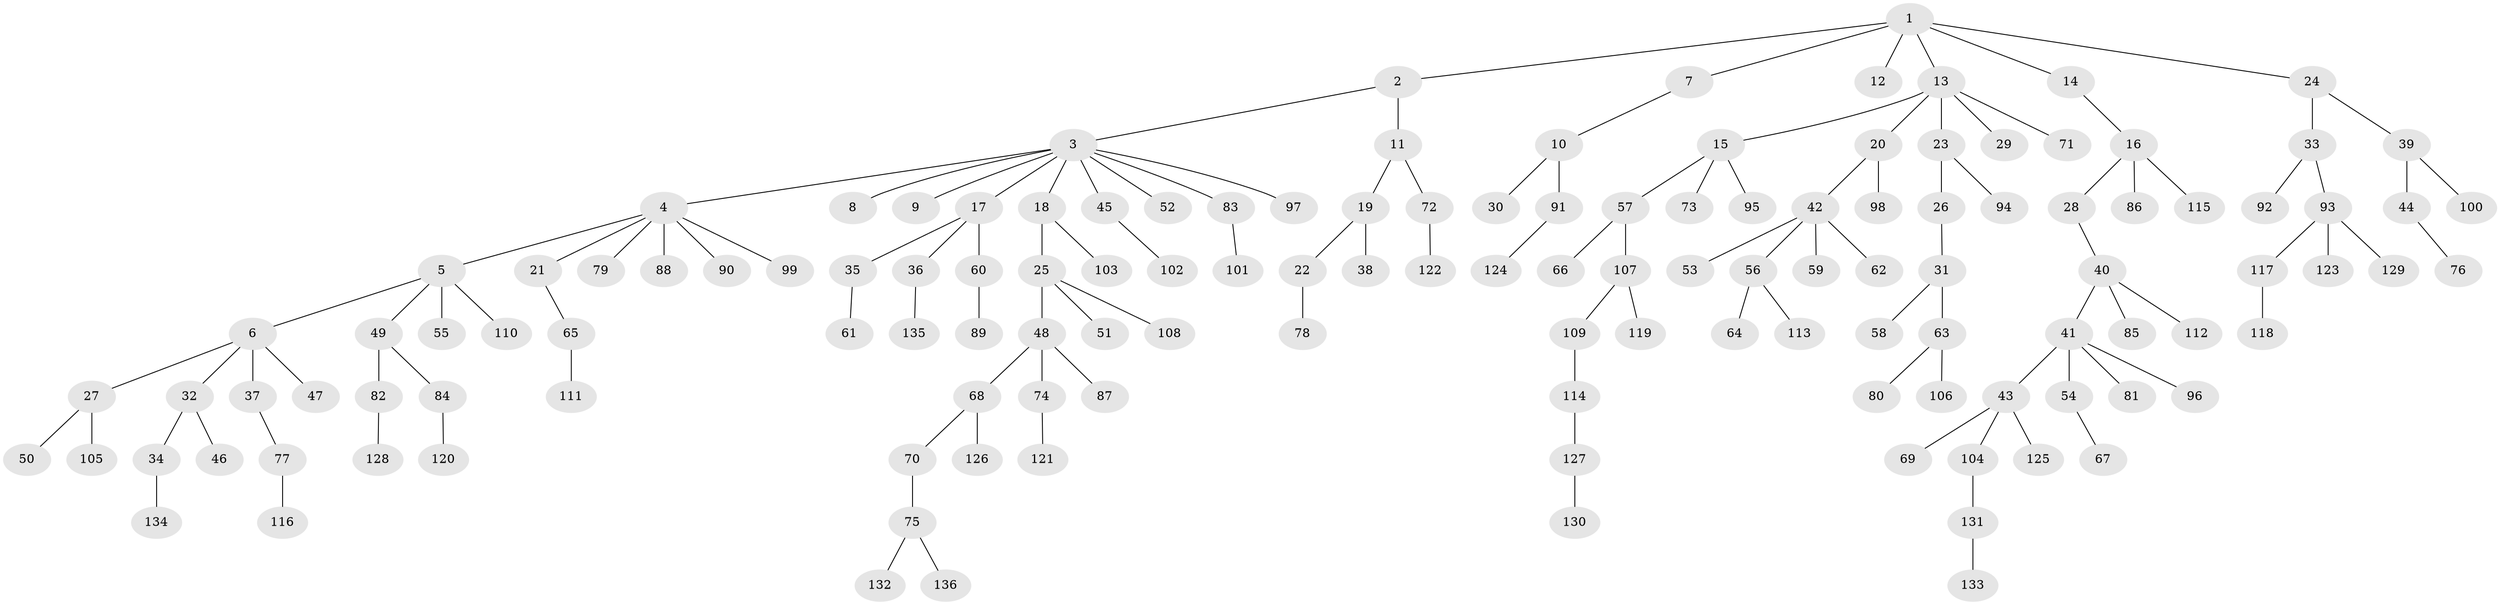 // coarse degree distribution, {7: 0.018518518518518517, 15: 0.018518518518518517, 6: 0.018518518518518517, 1: 0.6296296296296297, 2: 0.18518518518518517, 4: 0.05555555555555555, 3: 0.07407407407407407}
// Generated by graph-tools (version 1.1) at 2025/19/03/04/25 18:19:04]
// undirected, 136 vertices, 135 edges
graph export_dot {
graph [start="1"]
  node [color=gray90,style=filled];
  1;
  2;
  3;
  4;
  5;
  6;
  7;
  8;
  9;
  10;
  11;
  12;
  13;
  14;
  15;
  16;
  17;
  18;
  19;
  20;
  21;
  22;
  23;
  24;
  25;
  26;
  27;
  28;
  29;
  30;
  31;
  32;
  33;
  34;
  35;
  36;
  37;
  38;
  39;
  40;
  41;
  42;
  43;
  44;
  45;
  46;
  47;
  48;
  49;
  50;
  51;
  52;
  53;
  54;
  55;
  56;
  57;
  58;
  59;
  60;
  61;
  62;
  63;
  64;
  65;
  66;
  67;
  68;
  69;
  70;
  71;
  72;
  73;
  74;
  75;
  76;
  77;
  78;
  79;
  80;
  81;
  82;
  83;
  84;
  85;
  86;
  87;
  88;
  89;
  90;
  91;
  92;
  93;
  94;
  95;
  96;
  97;
  98;
  99;
  100;
  101;
  102;
  103;
  104;
  105;
  106;
  107;
  108;
  109;
  110;
  111;
  112;
  113;
  114;
  115;
  116;
  117;
  118;
  119;
  120;
  121;
  122;
  123;
  124;
  125;
  126;
  127;
  128;
  129;
  130;
  131;
  132;
  133;
  134;
  135;
  136;
  1 -- 2;
  1 -- 7;
  1 -- 12;
  1 -- 13;
  1 -- 14;
  1 -- 24;
  2 -- 3;
  2 -- 11;
  3 -- 4;
  3 -- 8;
  3 -- 9;
  3 -- 17;
  3 -- 18;
  3 -- 45;
  3 -- 52;
  3 -- 83;
  3 -- 97;
  4 -- 5;
  4 -- 21;
  4 -- 79;
  4 -- 88;
  4 -- 90;
  4 -- 99;
  5 -- 6;
  5 -- 49;
  5 -- 55;
  5 -- 110;
  6 -- 27;
  6 -- 32;
  6 -- 37;
  6 -- 47;
  7 -- 10;
  10 -- 30;
  10 -- 91;
  11 -- 19;
  11 -- 72;
  13 -- 15;
  13 -- 20;
  13 -- 23;
  13 -- 29;
  13 -- 71;
  14 -- 16;
  15 -- 57;
  15 -- 73;
  15 -- 95;
  16 -- 28;
  16 -- 86;
  16 -- 115;
  17 -- 35;
  17 -- 36;
  17 -- 60;
  18 -- 25;
  18 -- 103;
  19 -- 22;
  19 -- 38;
  20 -- 42;
  20 -- 98;
  21 -- 65;
  22 -- 78;
  23 -- 26;
  23 -- 94;
  24 -- 33;
  24 -- 39;
  25 -- 48;
  25 -- 51;
  25 -- 108;
  26 -- 31;
  27 -- 50;
  27 -- 105;
  28 -- 40;
  31 -- 58;
  31 -- 63;
  32 -- 34;
  32 -- 46;
  33 -- 92;
  33 -- 93;
  34 -- 134;
  35 -- 61;
  36 -- 135;
  37 -- 77;
  39 -- 44;
  39 -- 100;
  40 -- 41;
  40 -- 85;
  40 -- 112;
  41 -- 43;
  41 -- 54;
  41 -- 81;
  41 -- 96;
  42 -- 53;
  42 -- 56;
  42 -- 59;
  42 -- 62;
  43 -- 69;
  43 -- 104;
  43 -- 125;
  44 -- 76;
  45 -- 102;
  48 -- 68;
  48 -- 74;
  48 -- 87;
  49 -- 82;
  49 -- 84;
  54 -- 67;
  56 -- 64;
  56 -- 113;
  57 -- 66;
  57 -- 107;
  60 -- 89;
  63 -- 80;
  63 -- 106;
  65 -- 111;
  68 -- 70;
  68 -- 126;
  70 -- 75;
  72 -- 122;
  74 -- 121;
  75 -- 132;
  75 -- 136;
  77 -- 116;
  82 -- 128;
  83 -- 101;
  84 -- 120;
  91 -- 124;
  93 -- 117;
  93 -- 123;
  93 -- 129;
  104 -- 131;
  107 -- 109;
  107 -- 119;
  109 -- 114;
  114 -- 127;
  117 -- 118;
  127 -- 130;
  131 -- 133;
}

